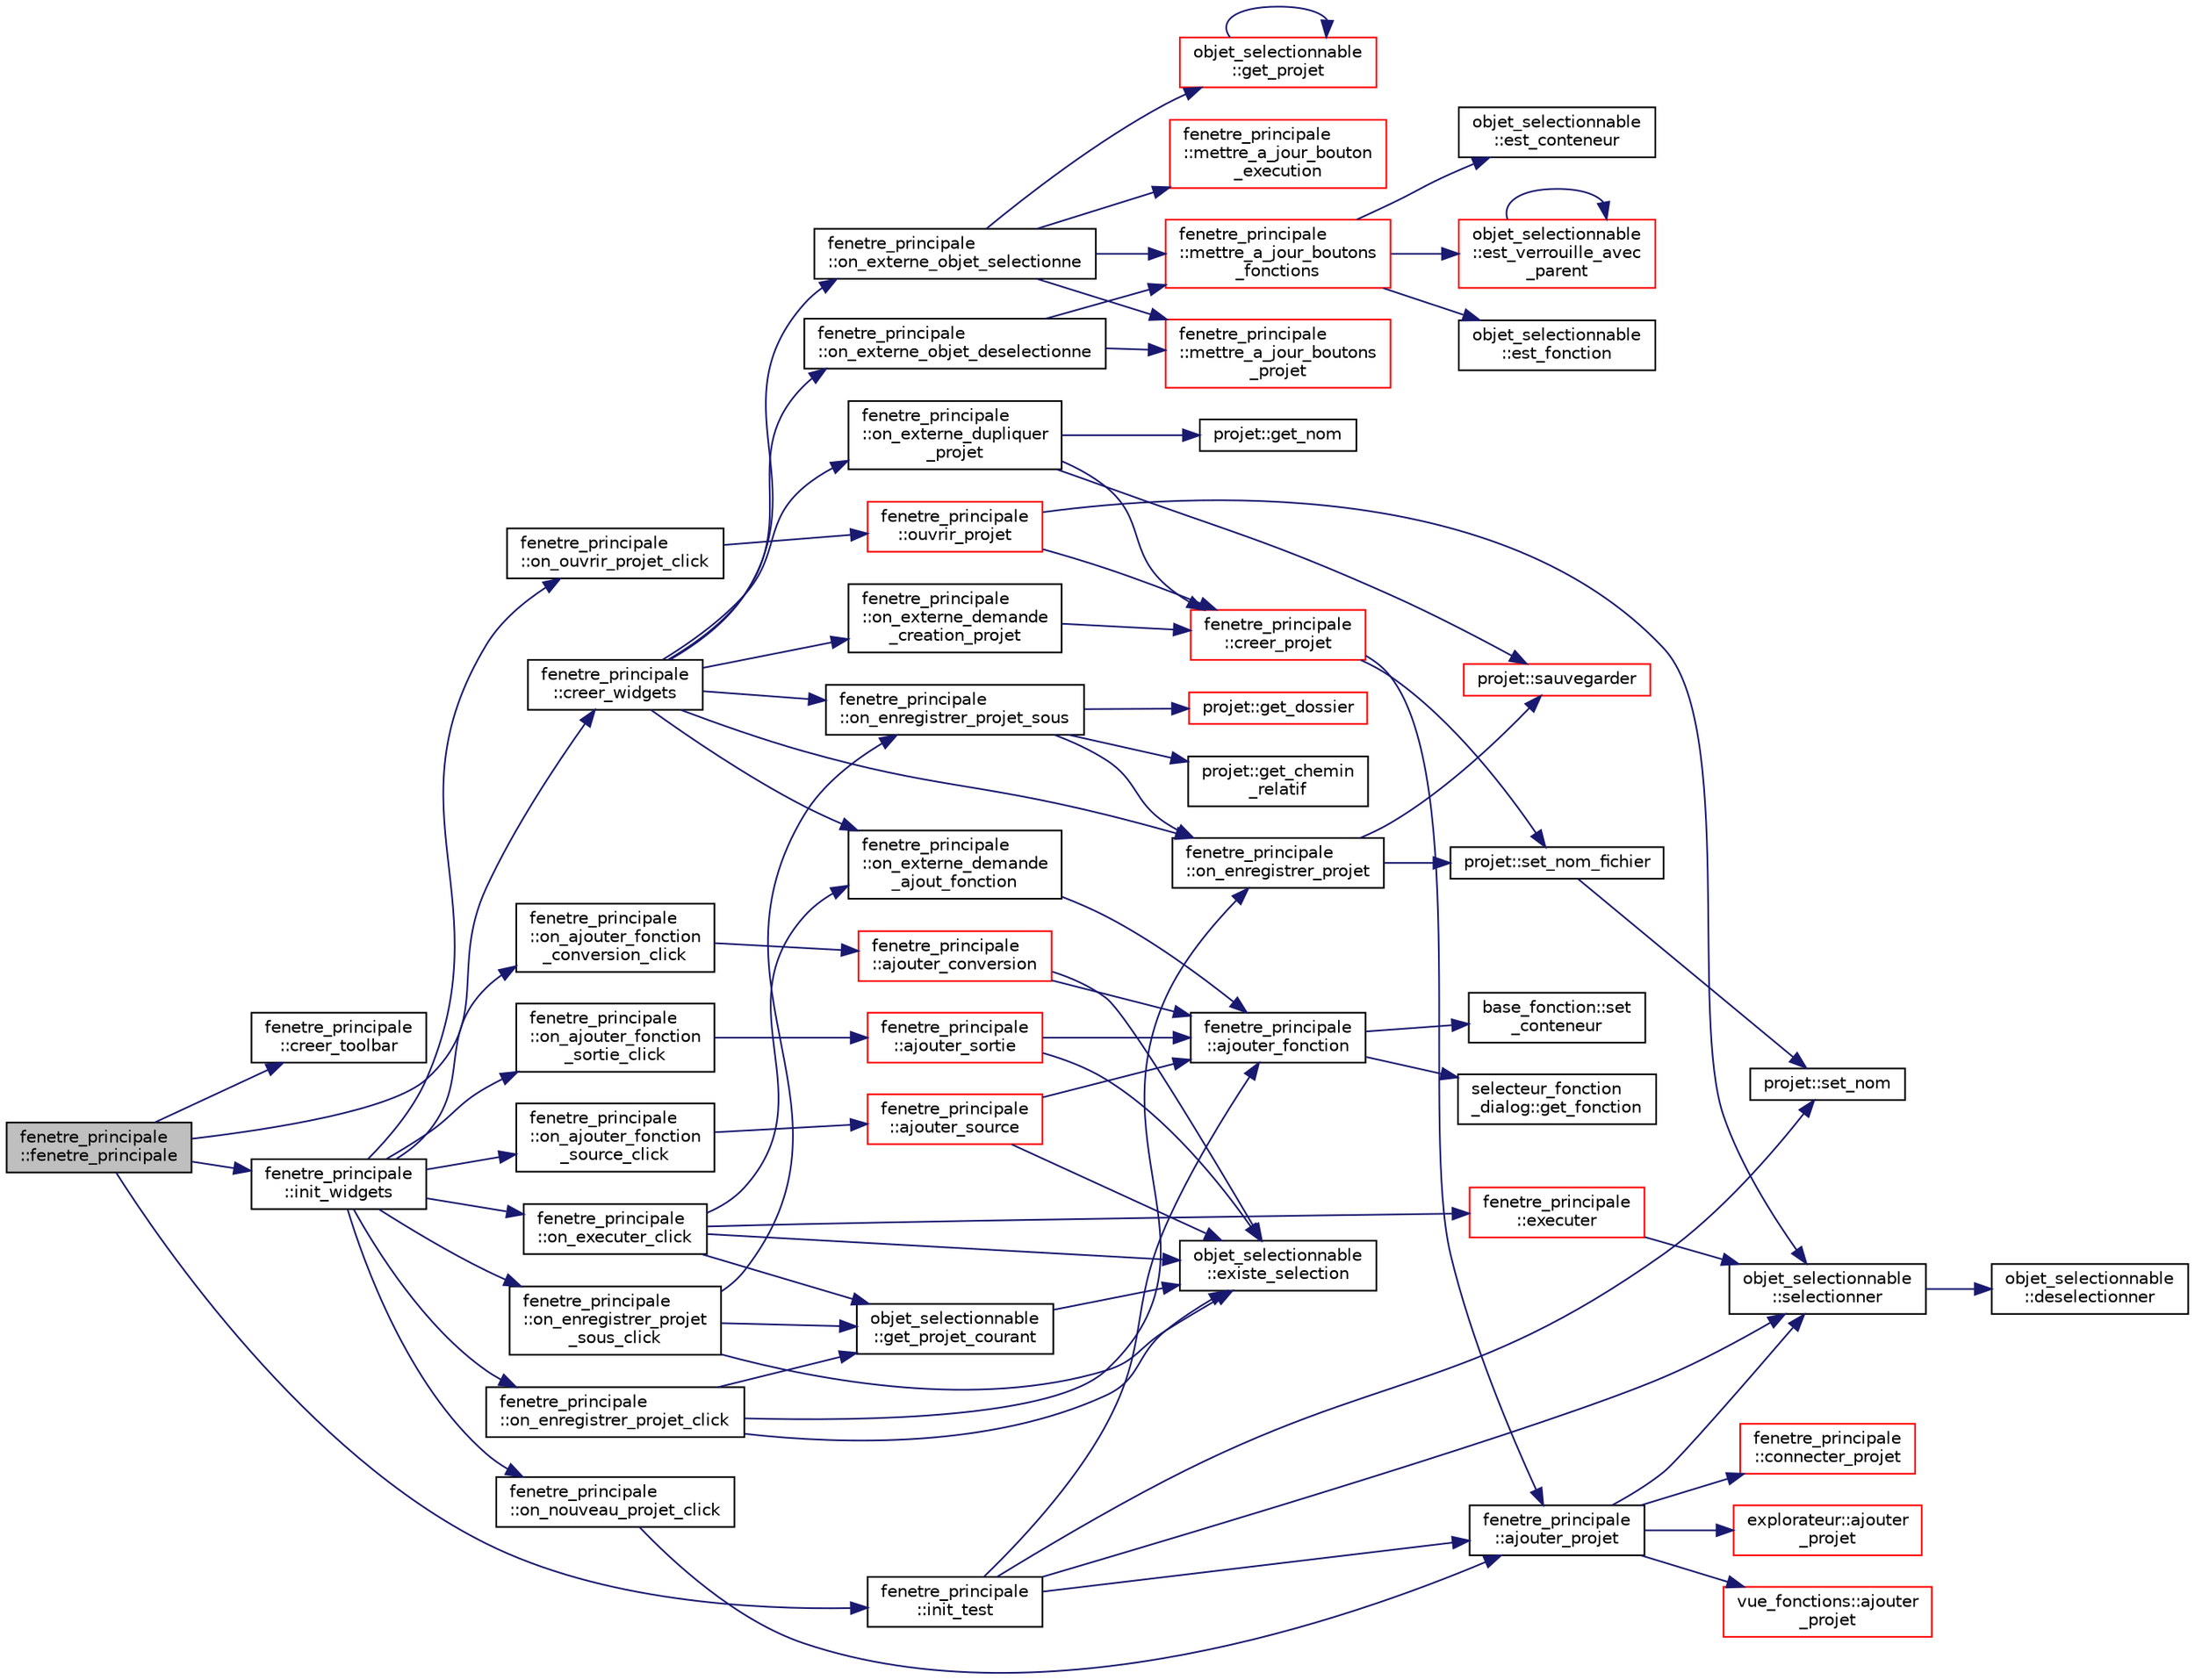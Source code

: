 digraph "fenetre_principale::fenetre_principale"
{
  edge [fontname="Helvetica",fontsize="10",labelfontname="Helvetica",labelfontsize="10"];
  node [fontname="Helvetica",fontsize="10",shape=record];
  rankdir="LR";
  Node0 [label="fenetre_principale\l::fenetre_principale",height=0.2,width=0.4,color="black", fillcolor="grey75", style="filled", fontcolor="black"];
  Node0 -> Node1 [color="midnightblue",fontsize="10",style="solid",fontname="Helvetica"];
  Node1 [label="fenetre_principale\l::creer_toolbar",height=0.2,width=0.4,color="black", fillcolor="white", style="filled",URL="$classfenetre__principale.html#aac95b91dd7c80f4e59932b667ebf81fa",tooltip="Création de la barre d&#39;outils. "];
  Node0 -> Node2 [color="midnightblue",fontsize="10",style="solid",fontname="Helvetica"];
  Node2 [label="fenetre_principale\l::creer_widgets",height=0.2,width=0.4,color="black", fillcolor="white", style="filled",URL="$classfenetre__principale.html#afd737c9f05f900ba6ab7743aa4970432",tooltip="Création des différents widgets. "];
  Node2 -> Node3 [color="midnightblue",fontsize="10",style="solid",fontname="Helvetica"];
  Node3 [label="fenetre_principale\l::on_externe_demande\l_ajout_fonction",height=0.2,width=0.4,color="black", fillcolor="white", style="filled",URL="$classfenetre__principale.html#afd877cacd6b210f002e5728eab9aee2b",tooltip="Fonction appelée lorsqu&#39;il y a une demande externe d&#39;ajout de fonction. "];
  Node3 -> Node4 [color="midnightblue",fontsize="10",style="solid",fontname="Helvetica"];
  Node4 [label="fenetre_principale\l::ajouter_fonction",height=0.2,width=0.4,color="black", fillcolor="white", style="filled",URL="$classfenetre__principale.html#a0257f102b5827b67ca870579e062232e",tooltip="Ajoute une fonction dans un conteneur donné. "];
  Node4 -> Node5 [color="midnightblue",fontsize="10",style="solid",fontname="Helvetica"];
  Node5 [label="selecteur_fonction\l_dialog::get_fonction",height=0.2,width=0.4,color="black", fillcolor="white", style="filled",URL="$classselecteur__fonction__dialog.html#a35a75e577db0e5ca0e9ac64b5202e176",tooltip="Accessur de la fonction créée. "];
  Node4 -> Node6 [color="midnightblue",fontsize="10",style="solid",fontname="Helvetica"];
  Node6 [label="base_fonction::set\l_conteneur",height=0.2,width=0.4,color="black", fillcolor="white", style="filled",URL="$classbase__fonction.html#aa487a07ab1961bfbdf04ddd3c72b4d3c",tooltip="Initialise le conteneur de la fonction. "];
  Node2 -> Node7 [color="midnightblue",fontsize="10",style="solid",fontname="Helvetica"];
  Node7 [label="fenetre_principale\l::on_externe_objet_selectionne",height=0.2,width=0.4,color="black", fillcolor="white", style="filled",URL="$classfenetre__principale.html#a863a6fdcf0a8a241b272940dfa267606",tooltip="Fonction appelée lorsqu&#39;un objet est sélectionné. "];
  Node7 -> Node8 [color="midnightblue",fontsize="10",style="solid",fontname="Helvetica"];
  Node8 [label="fenetre_principale\l::mettre_a_jour_boutons\l_fonctions",height=0.2,width=0.4,color="red", fillcolor="white", style="filled",URL="$classfenetre__principale.html#a0e4687512b180aef1eb6f75359b13cee",tooltip="Met à jour les boutons d&#39;ajout de fonctions selon un objet donné. "];
  Node8 -> Node9 [color="midnightblue",fontsize="10",style="solid",fontname="Helvetica"];
  Node9 [label="objet_selectionnable\l::est_conteneur",height=0.2,width=0.4,color="black", fillcolor="white", style="filled",URL="$classobjet__selectionnable.html#a2c6b5b342b5f3a9f48893f793f935e0f",tooltip="Indique si l&#39;objet est un conteneur. "];
  Node8 -> Node10 [color="midnightblue",fontsize="10",style="solid",fontname="Helvetica"];
  Node10 [label="objet_selectionnable\l::est_verrouille_avec\l_parent",height=0.2,width=0.4,color="red", fillcolor="white", style="filled",URL="$classobjet__selectionnable.html#a001c4584a6430689f478544ec560fb7e",tooltip="Indique si l&#39;objet est verrouillé en considérant également ses parents. "];
  Node10 -> Node10 [color="midnightblue",fontsize="10",style="solid",fontname="Helvetica"];
  Node8 -> Node12 [color="midnightblue",fontsize="10",style="solid",fontname="Helvetica"];
  Node12 [label="objet_selectionnable\l::est_fonction",height=0.2,width=0.4,color="black", fillcolor="white", style="filled",URL="$classobjet__selectionnable.html#a8a235fc5211fbec0347ebe2342e99fa5",tooltip="Indique si l&#39;objet est une fonction. "];
  Node7 -> Node14 [color="midnightblue",fontsize="10",style="solid",fontname="Helvetica"];
  Node14 [label="fenetre_principale\l::mettre_a_jour_boutons\l_projet",height=0.2,width=0.4,color="red", fillcolor="white", style="filled",URL="$classfenetre__principale.html#a254e577618618631bd05597f6630fcc4",tooltip="Met à jour les boutons de la fenêtre selon un projet donné. "];
  Node7 -> Node18 [color="midnightblue",fontsize="10",style="solid",fontname="Helvetica"];
  Node18 [label="objet_selectionnable\l::get_projet",height=0.2,width=0.4,color="red", fillcolor="white", style="filled",URL="$classobjet__selectionnable.html#ab48a75e720955aebe27f720dfaa5e78e",tooltip="Retourne le projet contenant l&#39;objet sélectionnable. "];
  Node18 -> Node18 [color="midnightblue",fontsize="10",style="solid",fontname="Helvetica"];
  Node7 -> Node20 [color="midnightblue",fontsize="10",style="solid",fontname="Helvetica"];
  Node20 [label="fenetre_principale\l::mettre_a_jour_bouton\l_execution",height=0.2,width=0.4,color="red", fillcolor="white", style="filled",URL="$classfenetre__principale.html#a91384185c4d7425bb5c1d12072cabeae",tooltip="Met à jour les boutons d&#39;exécution selon un projet donné. "];
  Node2 -> Node22 [color="midnightblue",fontsize="10",style="solid",fontname="Helvetica"];
  Node22 [label="fenetre_principale\l::on_externe_objet_deselectionne",height=0.2,width=0.4,color="black", fillcolor="white", style="filled",URL="$classfenetre__principale.html#a4c0200e37db2f9111e43e26b9f1e04ed",tooltip="Fonction appelée lorsqu&#39;un objet est déselectionné. "];
  Node22 -> Node8 [color="midnightblue",fontsize="10",style="solid",fontname="Helvetica"];
  Node22 -> Node14 [color="midnightblue",fontsize="10",style="solid",fontname="Helvetica"];
  Node2 -> Node23 [color="midnightblue",fontsize="10",style="solid",fontname="Helvetica"];
  Node23 [label="fenetre_principale\l::on_enregistrer_projet",height=0.2,width=0.4,color="black", fillcolor="white", style="filled",URL="$classfenetre__principale.html#a31a75b71153c61bb51cc1226eed99cfa",tooltip="Enregistre un projet donné avec un nom de fichier spécifié. "];
  Node23 -> Node24 [color="midnightblue",fontsize="10",style="solid",fontname="Helvetica"];
  Node24 [label="projet::set_nom_fichier",height=0.2,width=0.4,color="black", fillcolor="white", style="filled",URL="$classprojet.html#ad8800652d03f73eaad197af702d3d133",tooltip="Initialise le nom du fchier. "];
  Node24 -> Node25 [color="midnightblue",fontsize="10",style="solid",fontname="Helvetica"];
  Node25 [label="projet::set_nom",height=0.2,width=0.4,color="black", fillcolor="white", style="filled",URL="$classprojet.html#a3020254e65eb57b4c36bf7990021ad2b",tooltip="Initialise le nom du projet. "];
  Node23 -> Node26 [color="midnightblue",fontsize="10",style="solid",fontname="Helvetica"];
  Node26 [label="projet::sauvegarder",height=0.2,width=0.4,color="red", fillcolor="white", style="filled",URL="$classprojet.html#a83aaa7aa7215729f319047a1f74d0a31",tooltip="Sauvegarde le projet dans un flux donné. "];
  Node2 -> Node29 [color="midnightblue",fontsize="10",style="solid",fontname="Helvetica"];
  Node29 [label="fenetre_principale\l::on_enregistrer_projet_sous",height=0.2,width=0.4,color="black", fillcolor="white", style="filled",URL="$classfenetre__principale.html#adaef8393373145bd29e7c168b518ede4",tooltip="Enregistre un projet donné sous. "];
  Node29 -> Node30 [color="midnightblue",fontsize="10",style="solid",fontname="Helvetica"];
  Node30 [label="projet::get_chemin\l_relatif",height=0.2,width=0.4,color="black", fillcolor="white", style="filled",URL="$classprojet.html#ace3c0d5119e691d6796d1ab26c244b51",tooltip="Retourne le chemin relatif du fichier du projet. "];
  Node29 -> Node31 [color="midnightblue",fontsize="10",style="solid",fontname="Helvetica"];
  Node31 [label="projet::get_dossier",height=0.2,width=0.4,color="red", fillcolor="white", style="filled",URL="$classprojet.html#a090c95e58831875cf4e81928c1d75b7e",tooltip="Retourne le dossier du projet. "];
  Node29 -> Node23 [color="midnightblue",fontsize="10",style="solid",fontname="Helvetica"];
  Node2 -> Node33 [color="midnightblue",fontsize="10",style="solid",fontname="Helvetica"];
  Node33 [label="fenetre_principale\l::on_externe_dupliquer\l_projet",height=0.2,width=0.4,color="black", fillcolor="white", style="filled",URL="$classfenetre__principale.html#ac32c47b48897562f6ed91dacd70593ec",tooltip="Fonction appelée lorsqu&#39;il y a une demande externe de duplication de projet. "];
  Node33 -> Node26 [color="midnightblue",fontsize="10",style="solid",fontname="Helvetica"];
  Node33 -> Node34 [color="midnightblue",fontsize="10",style="solid",fontname="Helvetica"];
  Node34 [label="projet::get_nom",height=0.2,width=0.4,color="black", fillcolor="white", style="filled",URL="$classprojet.html#aa787fbd9f79b128d3ef24d144be917ff",tooltip="Accesseur du nom du projet. "];
  Node33 -> Node35 [color="midnightblue",fontsize="10",style="solid",fontname="Helvetica"];
  Node35 [label="fenetre_principale\l::creer_projet",height=0.2,width=0.4,color="red", fillcolor="white", style="filled",URL="$classfenetre__principale.html#a719b7500e3608be49652e8ddd8d97af0",tooltip="Crée un projet à partir d&#39;une source xml. "];
  Node35 -> Node24 [color="midnightblue",fontsize="10",style="solid",fontname="Helvetica"];
  Node35 -> Node73 [color="midnightblue",fontsize="10",style="solid",fontname="Helvetica"];
  Node73 [label="fenetre_principale\l::ajouter_projet",height=0.2,width=0.4,color="black", fillcolor="white", style="filled",URL="$classfenetre__principale.html#a36f89a276a3e7c84f23e953a1d1ed4c2",tooltip="Ajoute un nouveau projet donné. "];
  Node73 -> Node74 [color="midnightblue",fontsize="10",style="solid",fontname="Helvetica"];
  Node74 [label="explorateur::ajouter\l_projet",height=0.2,width=0.4,color="red", fillcolor="white", style="filled",URL="$classexplorateur.html#a187e3de9d541231a4e42cc18dd164c01",tooltip="Ajoute un projet dans l&#39;explorateur. "];
  Node73 -> Node105 [color="midnightblue",fontsize="10",style="solid",fontname="Helvetica"];
  Node105 [label="vue_fonctions::ajouter\l_projet",height=0.2,width=0.4,color="red", fillcolor="white", style="filled",URL="$classvue__fonctions.html#ac4069084e2d6cbc37f12f6c83519b1b0",tooltip="Ajoute un projet disponible à la vue. "];
  Node73 -> Node130 [color="midnightblue",fontsize="10",style="solid",fontname="Helvetica"];
  Node130 [label="fenetre_principale\l::connecter_projet",height=0.2,width=0.4,color="red", fillcolor="white", style="filled",URL="$classfenetre__principale.html#a8a3a74f711670339243baf7c08d7ca05",tooltip="Ajoute les connections pour un projet donné. "];
  Node73 -> Node140 [color="midnightblue",fontsize="10",style="solid",fontname="Helvetica"];
  Node140 [label="objet_selectionnable\l::selectionner",height=0.2,width=0.4,color="black", fillcolor="white", style="filled",URL="$classobjet__selectionnable.html#a645da22be6e3f8747086da238e788fb9",tooltip="Sélectionne l&#39;objet. "];
  Node140 -> Node139 [color="midnightblue",fontsize="10",style="solid",fontname="Helvetica"];
  Node139 [label="objet_selectionnable\l::deselectionner",height=0.2,width=0.4,color="black", fillcolor="white", style="filled",URL="$classobjet__selectionnable.html#a555085da89b30b07349064bb54a26138",tooltip="Désélectionne l&#39;objet sélectionné. "];
  Node2 -> Node141 [color="midnightblue",fontsize="10",style="solid",fontname="Helvetica"];
  Node141 [label="fenetre_principale\l::on_externe_demande\l_creation_projet",height=0.2,width=0.4,color="black", fillcolor="white", style="filled",URL="$classfenetre__principale.html#a092347c3993c0638351b0325527cd679",tooltip="Fonction appelée lorsqu&#39;il y a une demande externe de création de projet avec un texte source..."];
  Node141 -> Node35 [color="midnightblue",fontsize="10",style="solid",fontname="Helvetica"];
  Node0 -> Node142 [color="midnightblue",fontsize="10",style="solid",fontname="Helvetica"];
  Node142 [label="fenetre_principale\l::init_widgets",height=0.2,width=0.4,color="black", fillcolor="white", style="filled",URL="$classfenetre__principale.html#a83cc6a95cc61e0a37668f5f2b023b7db",tooltip="Initialisation des différents widgets. "];
  Node142 -> Node143 [color="midnightblue",fontsize="10",style="solid",fontname="Helvetica"];
  Node143 [label="fenetre_principale\l::on_ajouter_fonction\l_source_click",height=0.2,width=0.4,color="black", fillcolor="white", style="filled",URL="$classfenetre__principale.html#ae47493f20c2c9fa06ca2c769a3e84385",tooltip="Fonction appelée lorsque le bouton ajouter_fonction_source est activé. "];
  Node143 -> Node144 [color="midnightblue",fontsize="10",style="solid",fontname="Helvetica"];
  Node144 [label="fenetre_principale\l::ajouter_source",height=0.2,width=0.4,color="red", fillcolor="white", style="filled",URL="$classfenetre__principale.html#a37fea3c3c147a79b3d6524b076f0eddb",tooltip="Ajoute une source au projet courant. "];
  Node144 -> Node132 [color="midnightblue",fontsize="10",style="solid",fontname="Helvetica"];
  Node132 [label="objet_selectionnable\l::existe_selection",height=0.2,width=0.4,color="black", fillcolor="white", style="filled",URL="$classobjet__selectionnable.html#ad3c9ec08e1036a463b6b82176d52364d",tooltip="Indique s&#39;il existe un objet sélectionné. "];
  Node144 -> Node4 [color="midnightblue",fontsize="10",style="solid",fontname="Helvetica"];
  Node142 -> Node145 [color="midnightblue",fontsize="10",style="solid",fontname="Helvetica"];
  Node145 [label="fenetre_principale\l::on_ajouter_fonction\l_conversion_click",height=0.2,width=0.4,color="black", fillcolor="white", style="filled",URL="$classfenetre__principale.html#a1b24b555b5667d30268c63863c0ab125",tooltip="Fonction appelée lorsque le bouton ajouter_fonction_conversion est activé. "];
  Node145 -> Node146 [color="midnightblue",fontsize="10",style="solid",fontname="Helvetica"];
  Node146 [label="fenetre_principale\l::ajouter_conversion",height=0.2,width=0.4,color="red", fillcolor="white", style="filled",URL="$classfenetre__principale.html#a293eba9375bed6685f70ca228705f272",tooltip="Ajoute une fonction de conversion au projet courant. "];
  Node146 -> Node132 [color="midnightblue",fontsize="10",style="solid",fontname="Helvetica"];
  Node146 -> Node4 [color="midnightblue",fontsize="10",style="solid",fontname="Helvetica"];
  Node142 -> Node147 [color="midnightblue",fontsize="10",style="solid",fontname="Helvetica"];
  Node147 [label="fenetre_principale\l::on_ajouter_fonction\l_sortie_click",height=0.2,width=0.4,color="black", fillcolor="white", style="filled",URL="$classfenetre__principale.html#af3ab2cbc45aa7e1831b24a8e5c94d423",tooltip="Fonction appelée lorsque le bouton ajouter_fonction_sortie est activé. "];
  Node147 -> Node148 [color="midnightblue",fontsize="10",style="solid",fontname="Helvetica"];
  Node148 [label="fenetre_principale\l::ajouter_sortie",height=0.2,width=0.4,color="red", fillcolor="white", style="filled",URL="$classfenetre__principale.html#a0b7b8e85f386cf7bd698cdd9606b3dcb",tooltip="Ajoute une sortie au projet courant. "];
  Node148 -> Node132 [color="midnightblue",fontsize="10",style="solid",fontname="Helvetica"];
  Node148 -> Node4 [color="midnightblue",fontsize="10",style="solid",fontname="Helvetica"];
  Node142 -> Node149 [color="midnightblue",fontsize="10",style="solid",fontname="Helvetica"];
  Node149 [label="fenetre_principale\l::on_nouveau_projet_click",height=0.2,width=0.4,color="black", fillcolor="white", style="filled",URL="$classfenetre__principale.html#a996d82fe40208395b83e32035ff81369",tooltip="Fonction appelée lorsque le bouton ajouter_nouveau_projet est activé. "];
  Node149 -> Node73 [color="midnightblue",fontsize="10",style="solid",fontname="Helvetica"];
  Node142 -> Node150 [color="midnightblue",fontsize="10",style="solid",fontname="Helvetica"];
  Node150 [label="fenetre_principale\l::on_enregistrer_projet_click",height=0.2,width=0.4,color="black", fillcolor="white", style="filled",URL="$classfenetre__principale.html#a59ac4b187a775040c20edeaae0ee0c72",tooltip="Fonction appelée lorsque le bouton sauvegarder_projet est activé. "];
  Node150 -> Node132 [color="midnightblue",fontsize="10",style="solid",fontname="Helvetica"];
  Node150 -> Node23 [color="midnightblue",fontsize="10",style="solid",fontname="Helvetica"];
  Node150 -> Node133 [color="midnightblue",fontsize="10",style="solid",fontname="Helvetica"];
  Node133 [label="objet_selectionnable\l::get_projet_courant",height=0.2,width=0.4,color="black", fillcolor="white", style="filled",URL="$classobjet__selectionnable.html#afdc2163828d829f786887b60e11e4717",tooltip="Retourne le projet de la sélection courante. "];
  Node133 -> Node132 [color="midnightblue",fontsize="10",style="solid",fontname="Helvetica"];
  Node142 -> Node151 [color="midnightblue",fontsize="10",style="solid",fontname="Helvetica"];
  Node151 [label="fenetre_principale\l::on_enregistrer_projet\l_sous_click",height=0.2,width=0.4,color="black", fillcolor="white", style="filled",URL="$classfenetre__principale.html#abfa501fd3ad51ee1b9aa937d3693fcf3",tooltip="Fonction appelée lorsque le bouton sauvegarder_projet_sous est activé. "];
  Node151 -> Node132 [color="midnightblue",fontsize="10",style="solid",fontname="Helvetica"];
  Node151 -> Node29 [color="midnightblue",fontsize="10",style="solid",fontname="Helvetica"];
  Node151 -> Node133 [color="midnightblue",fontsize="10",style="solid",fontname="Helvetica"];
  Node142 -> Node152 [color="midnightblue",fontsize="10",style="solid",fontname="Helvetica"];
  Node152 [label="fenetre_principale\l::on_ouvrir_projet_click",height=0.2,width=0.4,color="black", fillcolor="white", style="filled",URL="$classfenetre__principale.html#a039da339c2af0c8d2e7f5ccdf01b1efd",tooltip="Fonction appelée lorsque le bouton ouvrir_projet est activé. "];
  Node152 -> Node153 [color="midnightblue",fontsize="10",style="solid",fontname="Helvetica"];
  Node153 [label="fenetre_principale\l::ouvrir_projet",height=0.2,width=0.4,color="red", fillcolor="white", style="filled",URL="$classfenetre__principale.html#a29c30ebdff8babde6262e546b23dbcc6",tooltip="Ouvre un projet. "];
  Node153 -> Node140 [color="midnightblue",fontsize="10",style="solid",fontname="Helvetica"];
  Node153 -> Node35 [color="midnightblue",fontsize="10",style="solid",fontname="Helvetica"];
  Node142 -> Node155 [color="midnightblue",fontsize="10",style="solid",fontname="Helvetica"];
  Node155 [label="fenetre_principale\l::on_executer_click",height=0.2,width=0.4,color="black", fillcolor="white", style="filled",URL="$classfenetre__principale.html#aba0b906c46a478aab7e71abd51cf6a6a",tooltip="Fonction appelée lorsque le bouton executer est activé. "];
  Node155 -> Node132 [color="midnightblue",fontsize="10",style="solid",fontname="Helvetica"];
  Node155 -> Node156 [color="midnightblue",fontsize="10",style="solid",fontname="Helvetica"];
  Node156 [label="fenetre_principale\l::executer",height=0.2,width=0.4,color="red", fillcolor="white", style="filled",URL="$classfenetre__principale.html#aecfd9b9b6bd3ee7d5157485986c98b86",tooltip="Execute un projet donné. "];
  Node156 -> Node140 [color="midnightblue",fontsize="10",style="solid",fontname="Helvetica"];
  Node155 -> Node133 [color="midnightblue",fontsize="10",style="solid",fontname="Helvetica"];
  Node155 -> Node3 [color="midnightblue",fontsize="10",style="solid",fontname="Helvetica"];
  Node0 -> Node172 [color="midnightblue",fontsize="10",style="solid",fontname="Helvetica"];
  Node172 [label="fenetre_principale\l::init_test",height=0.2,width=0.4,color="black", fillcolor="white", style="filled",URL="$classfenetre__principale.html#a17491272a5c5b032eadb23c107721f23",tooltip="Initialise par défaut un projet exemple. "];
  Node172 -> Node25 [color="midnightblue",fontsize="10",style="solid",fontname="Helvetica"];
  Node172 -> Node73 [color="midnightblue",fontsize="10",style="solid",fontname="Helvetica"];
  Node172 -> Node4 [color="midnightblue",fontsize="10",style="solid",fontname="Helvetica"];
  Node172 -> Node140 [color="midnightblue",fontsize="10",style="solid",fontname="Helvetica"];
}
